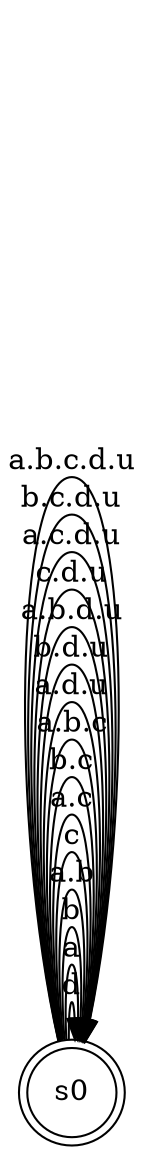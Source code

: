 digraph UnionIntersection { 
  rankdir="LR"
  s0 [ shape="doublecircle" ]
  s0->s0 [
    label= "d"
  ] ;
  s0->s0 [
    label= "a"
  ] ;
  s0->s0 [
    label= "b"
  ] ;
  s0->s0 [
    label= "a.b"
  ] ;
  s0->s0 [
    label= "c"
  ] ;
  s0->s0 [
    label= "a.c"
  ] ;
  s0->s0 [
    label= "b.c"
  ] ;
  s0->s0 [
    label= "a.b.c"
  ] ;
  s0->s0 [
    label= "a.d.u"
  ] ;
  s0->s0 [
    label= "b.d.u"
  ] ;
  s0->s0 [
    label= "a.b.d.u"
  ] ;
  s0->s0 [
    label= "c.d.u"
  ] ;
  s0->s0 [
    label= "a.c.d.u"
  ] ;
  s0->s0 [
    label= "b.c.d.u"
  ] ;
  s0->s0 [
    label= "a.b.c.d.u"
  ] ;
}

